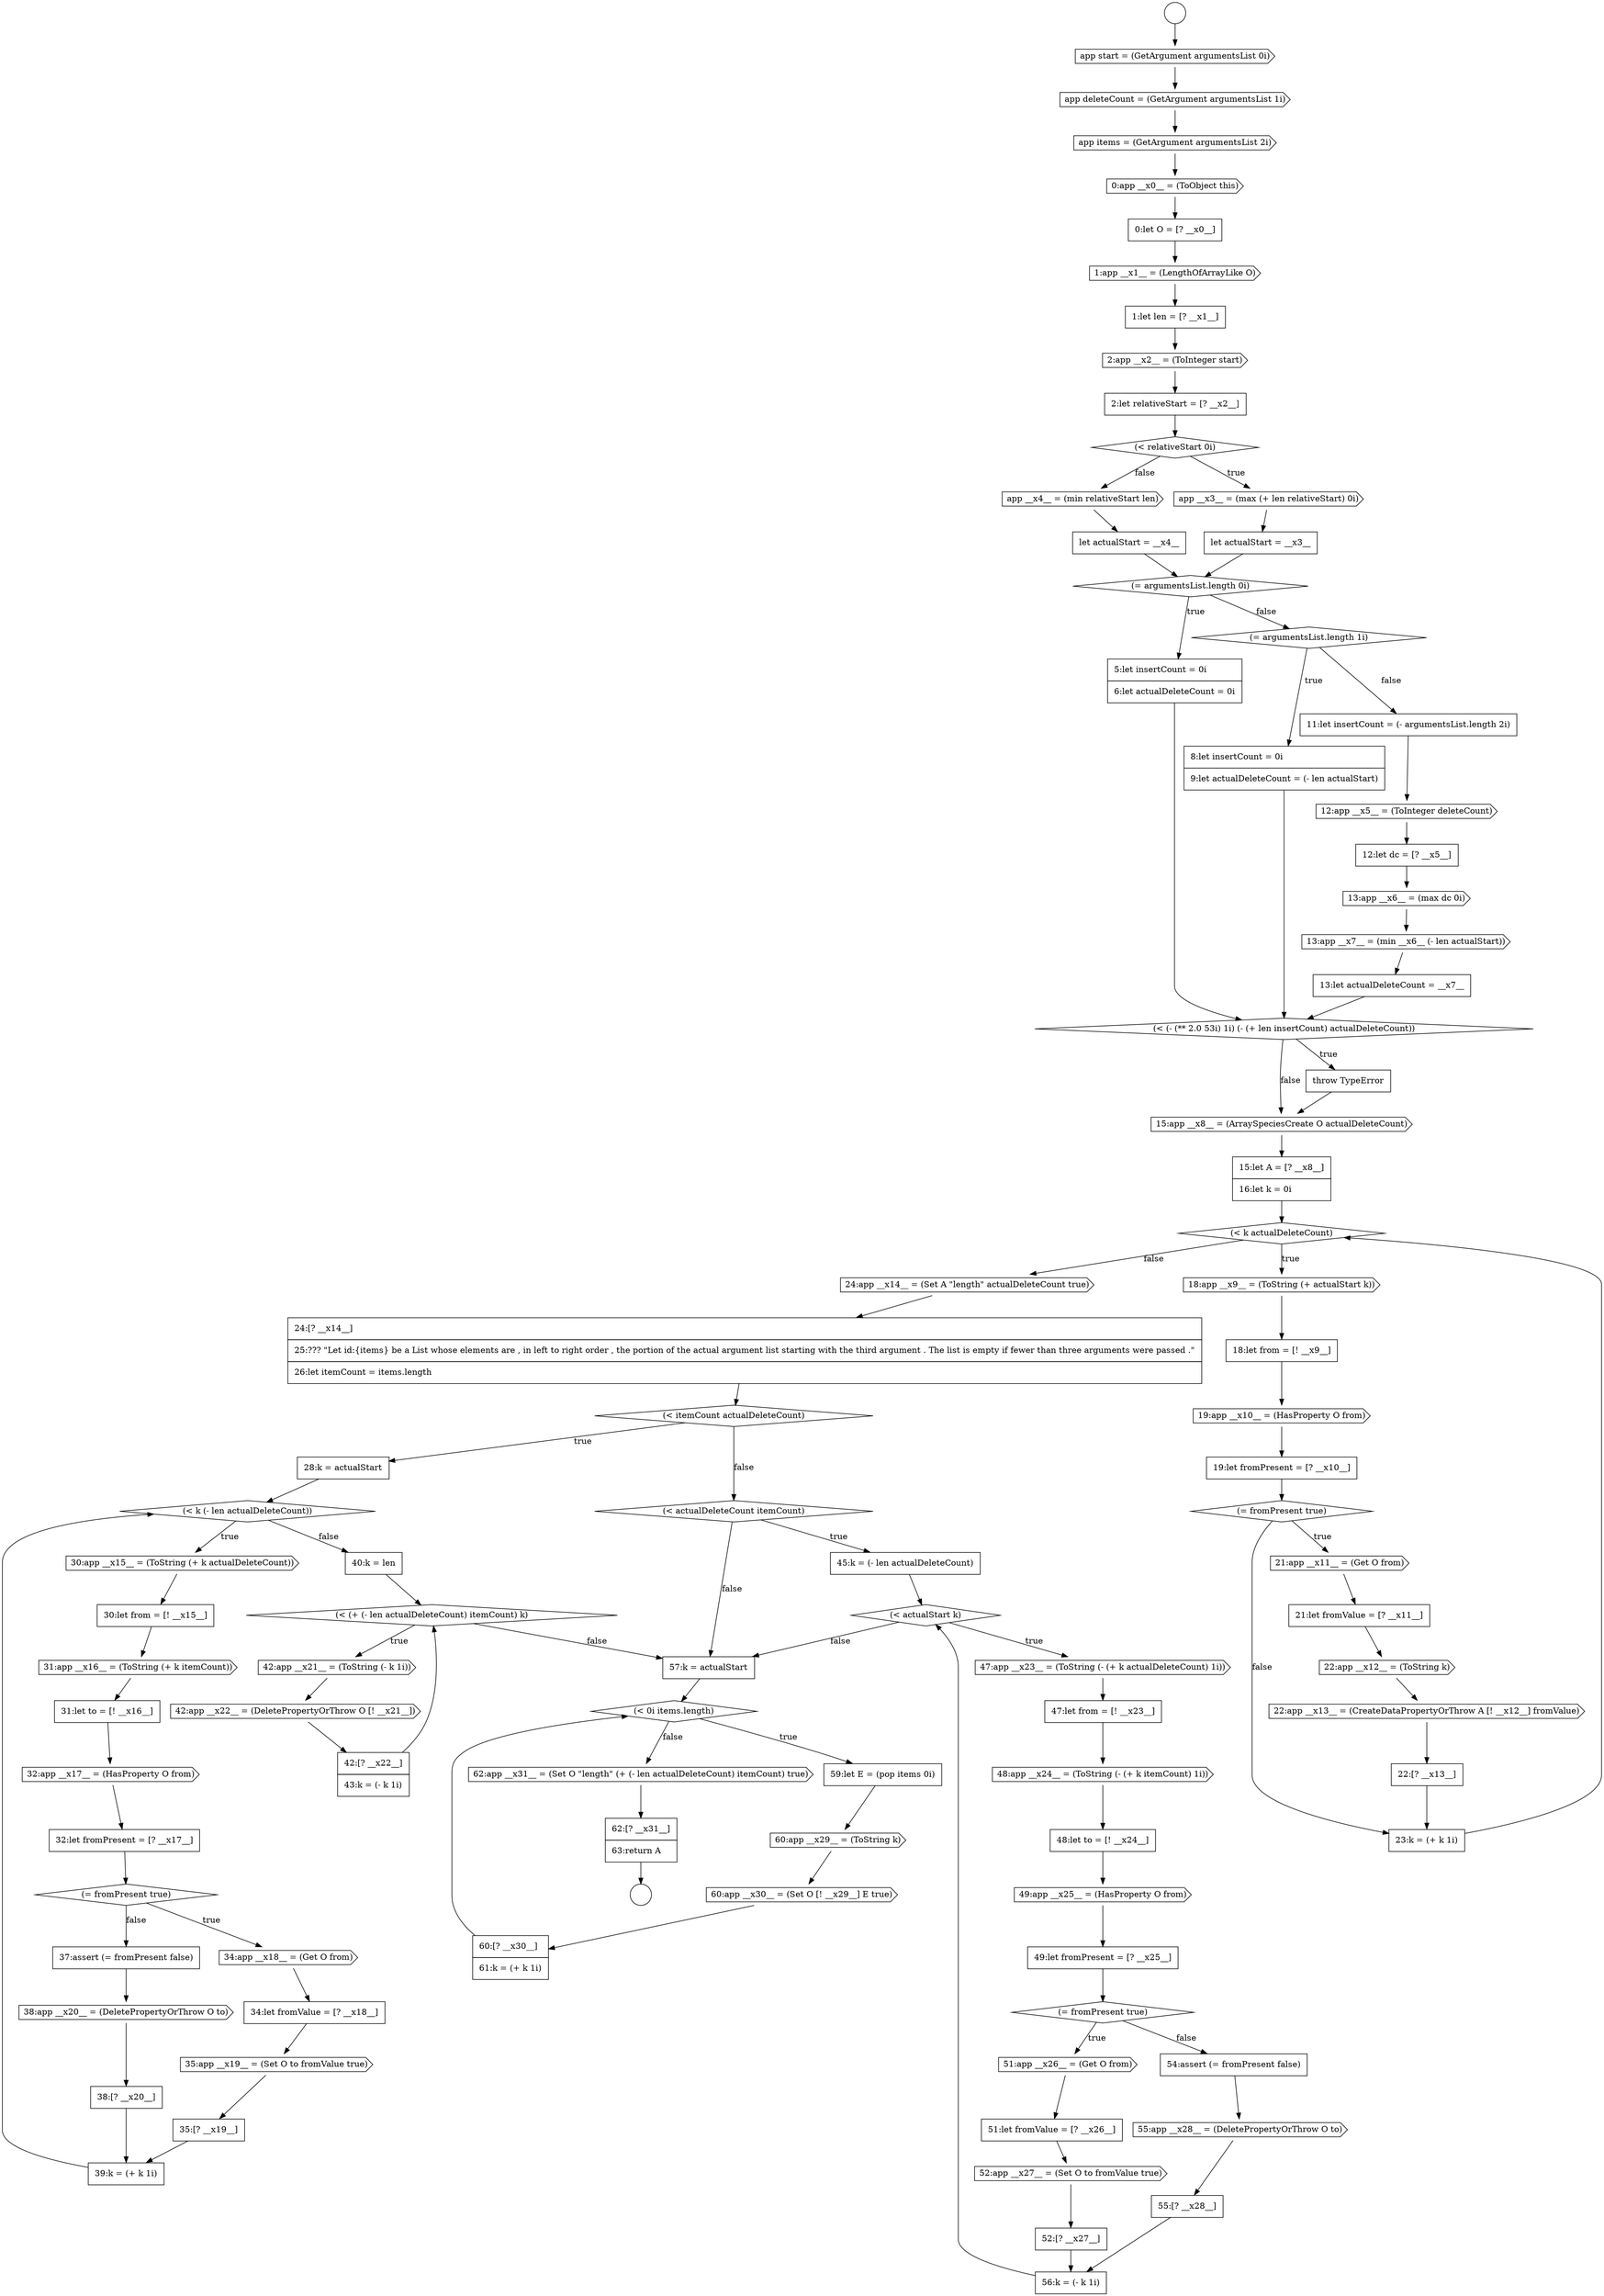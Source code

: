 digraph {
  node5 [shape=cds, label=<<font color="black">0:app __x0__ = (ToObject this)</font>> color="black" fillcolor="white" style=filled]
  node84 [shape=none, margin=0, label=<<font color="black">
    <table border="0" cellborder="1" cellspacing="0" cellpadding="10">
      <tr><td align="left">56:k = (- k 1i)</td></tr>
    </table>
  </font>> color="black" fillcolor="white" style=filled]
  node77 [shape=cds, label=<<font color="black">51:app __x26__ = (Get O from)</font>> color="black" fillcolor="white" style=filled]
  node87 [shape=none, margin=0, label=<<font color="black">
    <table border="0" cellborder="1" cellspacing="0" cellpadding="10">
      <tr><td align="left">59:let E = (pop items 0i)</td></tr>
    </table>
  </font>> color="black" fillcolor="white" style=filled]
  node69 [shape=diamond, label=<<font color="black">(&lt; actualStart k)</font>> color="black" fillcolor="white" style=filled]
  node0 [shape=circle label=" " color="black" fillcolor="white" style=filled]
  node88 [shape=cds, label=<<font color="black">60:app __x29__ = (ToString k)</font>> color="black" fillcolor="white" style=filled]
  node10 [shape=none, margin=0, label=<<font color="black">
    <table border="0" cellborder="1" cellspacing="0" cellpadding="10">
      <tr><td align="left">2:let relativeStart = [? __x2__]</td></tr>
    </table>
  </font>> color="black" fillcolor="white" style=filled]
  node56 [shape=cds, label=<<font color="black">35:app __x19__ = (Set O to fromValue true)</font>> color="black" fillcolor="white" style=filled]
  node42 [shape=cds, label=<<font color="black">24:app __x14__ = (Set A &quot;length&quot; actualDeleteCount true)</font>> color="black" fillcolor="white" style=filled]
  node24 [shape=cds, label=<<font color="black">13:app __x7__ = (min __x6__ (- len actualStart))</font>> color="black" fillcolor="white" style=filled]
  node37 [shape=none, margin=0, label=<<font color="black">
    <table border="0" cellborder="1" cellspacing="0" cellpadding="10">
      <tr><td align="left">21:let fromValue = [? __x11__]</td></tr>
    </table>
  </font>> color="black" fillcolor="white" style=filled]
  node25 [shape=none, margin=0, label=<<font color="black">
    <table border="0" cellborder="1" cellspacing="0" cellpadding="10">
      <tr><td align="left">13:let actualDeleteCount = __x7__</td></tr>
    </table>
  </font>> color="black" fillcolor="white" style=filled]
  node52 [shape=none, margin=0, label=<<font color="black">
    <table border="0" cellborder="1" cellspacing="0" cellpadding="10">
      <tr><td align="left">32:let fromPresent = [? __x17__]</td></tr>
    </table>
  </font>> color="black" fillcolor="white" style=filled]
  node14 [shape=cds, label=<<font color="black">app __x4__ = (min relativeStart len)</font>> color="black" fillcolor="white" style=filled]
  node20 [shape=none, margin=0, label=<<font color="black">
    <table border="0" cellborder="1" cellspacing="0" cellpadding="10">
      <tr><td align="left">11:let insertCount = (- argumentsList.length 2i)</td></tr>
    </table>
  </font>> color="black" fillcolor="white" style=filled]
  node46 [shape=diamond, label=<<font color="black">(&lt; k (- len actualDeleteCount))</font>> color="black" fillcolor="white" style=filled]
  node57 [shape=none, margin=0, label=<<font color="black">
    <table border="0" cellborder="1" cellspacing="0" cellpadding="10">
      <tr><td align="left">35:[? __x19__]</td></tr>
    </table>
  </font>> color="black" fillcolor="white" style=filled]
  node78 [shape=none, margin=0, label=<<font color="black">
    <table border="0" cellborder="1" cellspacing="0" cellpadding="10">
      <tr><td align="left">51:let fromValue = [? __x26__]</td></tr>
    </table>
  </font>> color="black" fillcolor="white" style=filled]
  node29 [shape=none, margin=0, label=<<font color="black">
    <table border="0" cellborder="1" cellspacing="0" cellpadding="10">
      <tr><td align="left">15:let A = [? __x8__]</td></tr>
      <tr><td align="left">16:let k = 0i</td></tr>
    </table>
  </font>> color="black" fillcolor="white" style=filled]
  node61 [shape=none, margin=0, label=<<font color="black">
    <table border="0" cellborder="1" cellspacing="0" cellpadding="10">
      <tr><td align="left">39:k = (+ k 1i)</td></tr>
    </table>
  </font>> color="black" fillcolor="white" style=filled]
  node89 [shape=cds, label=<<font color="black">60:app __x30__ = (Set O [! __x29__] E true)</font>> color="black" fillcolor="white" style=filled]
  node1 [shape=circle label=" " color="black" fillcolor="white" style=filled]
  node74 [shape=cds, label=<<font color="black">49:app __x25__ = (HasProperty O from)</font>> color="black" fillcolor="white" style=filled]
  node6 [shape=none, margin=0, label=<<font color="black">
    <table border="0" cellborder="1" cellspacing="0" cellpadding="10">
      <tr><td align="left">0:let O = [? __x0__]</td></tr>
    </table>
  </font>> color="black" fillcolor="white" style=filled]
  node60 [shape=none, margin=0, label=<<font color="black">
    <table border="0" cellborder="1" cellspacing="0" cellpadding="10">
      <tr><td align="left">38:[? __x20__]</td></tr>
    </table>
  </font>> color="black" fillcolor="white" style=filled]
  node85 [shape=none, margin=0, label=<<font color="black">
    <table border="0" cellborder="1" cellspacing="0" cellpadding="10">
      <tr><td align="left">57:k = actualStart</td></tr>
    </table>
  </font>> color="black" fillcolor="white" style=filled]
  node70 [shape=cds, label=<<font color="black">47:app __x23__ = (ToString (- (+ k actualDeleteCount) 1i))</font>> color="black" fillcolor="white" style=filled]
  node21 [shape=cds, label=<<font color="black">12:app __x5__ = (ToInteger deleteCount)</font>> color="black" fillcolor="white" style=filled]
  node33 [shape=cds, label=<<font color="black">19:app __x10__ = (HasProperty O from)</font>> color="black" fillcolor="white" style=filled]
  node28 [shape=cds, label=<<font color="black">15:app __x8__ = (ArraySpeciesCreate O actualDeleteCount)</font>> color="black" fillcolor="white" style=filled]
  node38 [shape=cds, label=<<font color="black">22:app __x12__ = (ToString k)</font>> color="black" fillcolor="white" style=filled]
  node92 [shape=none, margin=0, label=<<font color="black">
    <table border="0" cellborder="1" cellspacing="0" cellpadding="10">
      <tr><td align="left">62:[? __x31__]</td></tr>
      <tr><td align="left">63:return A</td></tr>
    </table>
  </font>> color="black" fillcolor="white" style=filled]
  node65 [shape=cds, label=<<font color="black">42:app __x22__ = (DeletePropertyOrThrow O [! __x21__])</font>> color="black" fillcolor="white" style=filled]
  node9 [shape=cds, label=<<font color="black">2:app __x2__ = (ToInteger start)</font>> color="black" fillcolor="white" style=filled]
  node53 [shape=diamond, label=<<font color="black">(= fromPresent true)</font>> color="black" fillcolor="white" style=filled]
  node13 [shape=none, margin=0, label=<<font color="black">
    <table border="0" cellborder="1" cellspacing="0" cellpadding="10">
      <tr><td align="left">let actualStart = __x3__</td></tr>
    </table>
  </font>> color="black" fillcolor="white" style=filled]
  node41 [shape=none, margin=0, label=<<font color="black">
    <table border="0" cellborder="1" cellspacing="0" cellpadding="10">
      <tr><td align="left">23:k = (+ k 1i)</td></tr>
    </table>
  </font>> color="black" fillcolor="white" style=filled]
  node73 [shape=none, margin=0, label=<<font color="black">
    <table border="0" cellborder="1" cellspacing="0" cellpadding="10">
      <tr><td align="left">48:let to = [! __x24__]</td></tr>
    </table>
  </font>> color="black" fillcolor="white" style=filled]
  node2 [shape=cds, label=<<font color="black">app start = (GetArgument argumentsList 0i)</font>> color="black" fillcolor="white" style=filled]
  node45 [shape=none, margin=0, label=<<font color="black">
    <table border="0" cellborder="1" cellspacing="0" cellpadding="10">
      <tr><td align="left">28:k = actualStart</td></tr>
    </table>
  </font>> color="black" fillcolor="white" style=filled]
  node64 [shape=cds, label=<<font color="black">42:app __x21__ = (ToString (- k 1i))</font>> color="black" fillcolor="white" style=filled]
  node17 [shape=none, margin=0, label=<<font color="black">
    <table border="0" cellborder="1" cellspacing="0" cellpadding="10">
      <tr><td align="left">5:let insertCount = 0i</td></tr>
      <tr><td align="left">6:let actualDeleteCount = 0i</td></tr>
    </table>
  </font>> color="black" fillcolor="white" style=filled]
  node32 [shape=none, margin=0, label=<<font color="black">
    <table border="0" cellborder="1" cellspacing="0" cellpadding="10">
      <tr><td align="left">18:let from = [! __x9__]</td></tr>
    </table>
  </font>> color="black" fillcolor="white" style=filled]
  node34 [shape=none, margin=0, label=<<font color="black">
    <table border="0" cellborder="1" cellspacing="0" cellpadding="10">
      <tr><td align="left">19:let fromPresent = [? __x10__]</td></tr>
    </table>
  </font>> color="black" fillcolor="white" style=filled]
  node22 [shape=none, margin=0, label=<<font color="black">
    <table border="0" cellborder="1" cellspacing="0" cellpadding="10">
      <tr><td align="left">12:let dc = [? __x5__]</td></tr>
    </table>
  </font>> color="black" fillcolor="white" style=filled]
  node44 [shape=diamond, label=<<font color="black">(&lt; itemCount actualDeleteCount)</font>> color="black" fillcolor="white" style=filled]
  node59 [shape=cds, label=<<font color="black">38:app __x20__ = (DeletePropertyOrThrow O to)</font>> color="black" fillcolor="white" style=filled]
  node27 [shape=none, margin=0, label=<<font color="black">
    <table border="0" cellborder="1" cellspacing="0" cellpadding="10">
      <tr><td align="left">throw TypeError</td></tr>
    </table>
  </font>> color="black" fillcolor="white" style=filled]
  node71 [shape=none, margin=0, label=<<font color="black">
    <table border="0" cellborder="1" cellspacing="0" cellpadding="10">
      <tr><td align="left">47:let from = [! __x23__]</td></tr>
    </table>
  </font>> color="black" fillcolor="white" style=filled]
  node12 [shape=cds, label=<<font color="black">app __x3__ = (max (+ len relativeStart) 0i)</font>> color="black" fillcolor="white" style=filled]
  node54 [shape=cds, label=<<font color="black">34:app __x18__ = (Get O from)</font>> color="black" fillcolor="white" style=filled]
  node49 [shape=cds, label=<<font color="black">31:app __x16__ = (ToString (+ k itemCount))</font>> color="black" fillcolor="white" style=filled]
  node86 [shape=diamond, label=<<font color="black">(&lt; 0i items.length)</font>> color="black" fillcolor="white" style=filled]
  node81 [shape=none, margin=0, label=<<font color="black">
    <table border="0" cellborder="1" cellspacing="0" cellpadding="10">
      <tr><td align="left">54:assert (= fromPresent false)</td></tr>
    </table>
  </font>> color="black" fillcolor="white" style=filled]
  node76 [shape=diamond, label=<<font color="black">(= fromPresent true)</font>> color="black" fillcolor="white" style=filled]
  node7 [shape=cds, label=<<font color="black">1:app __x1__ = (LengthOfArrayLike O)</font>> color="black" fillcolor="white" style=filled]
  node39 [shape=cds, label=<<font color="black">22:app __x13__ = (CreateDataPropertyOrThrow A [! __x12__] fromValue)</font>> color="black" fillcolor="white" style=filled]
  node91 [shape=cds, label=<<font color="black">62:app __x31__ = (Set O &quot;length&quot; (+ (- len actualDeleteCount) itemCount) true)</font>> color="black" fillcolor="white" style=filled]
  node66 [shape=none, margin=0, label=<<font color="black">
    <table border="0" cellborder="1" cellspacing="0" cellpadding="10">
      <tr><td align="left">42:[? __x22__]</td></tr>
      <tr><td align="left">43:k = (- k 1i)</td></tr>
    </table>
  </font>> color="black" fillcolor="white" style=filled]
  node3 [shape=cds, label=<<font color="black">app deleteCount = (GetArgument argumentsList 1i)</font>> color="black" fillcolor="white" style=filled]
  node80 [shape=none, margin=0, label=<<font color="black">
    <table border="0" cellborder="1" cellspacing="0" cellpadding="10">
      <tr><td align="left">52:[? __x27__]</td></tr>
    </table>
  </font>> color="black" fillcolor="white" style=filled]
  node35 [shape=diamond, label=<<font color="black">(= fromPresent true)</font>> color="black" fillcolor="white" style=filled]
  node48 [shape=none, margin=0, label=<<font color="black">
    <table border="0" cellborder="1" cellspacing="0" cellpadding="10">
      <tr><td align="left">30:let from = [! __x15__]</td></tr>
    </table>
  </font>> color="black" fillcolor="white" style=filled]
  node63 [shape=diamond, label=<<font color="black">(&lt; (+ (- len actualDeleteCount) itemCount) k)</font>> color="black" fillcolor="white" style=filled]
  node18 [shape=diamond, label=<<font color="black">(= argumentsList.length 1i)</font>> color="black" fillcolor="white" style=filled]
  node50 [shape=none, margin=0, label=<<font color="black">
    <table border="0" cellborder="1" cellspacing="0" cellpadding="10">
      <tr><td align="left">31:let to = [! __x16__]</td></tr>
    </table>
  </font>> color="black" fillcolor="white" style=filled]
  node67 [shape=diamond, label=<<font color="black">(&lt; actualDeleteCount itemCount)</font>> color="black" fillcolor="white" style=filled]
  node16 [shape=diamond, label=<<font color="black">(= argumentsList.length 0i)</font>> color="black" fillcolor="white" style=filled]
  node31 [shape=cds, label=<<font color="black">18:app __x9__ = (ToString (+ actualStart k))</font>> color="black" fillcolor="white" style=filled]
  node11 [shape=diamond, label=<<font color="black">(&lt; relativeStart 0i)</font>> color="black" fillcolor="white" style=filled]
  node72 [shape=cds, label=<<font color="black">48:app __x24__ = (ToString (- (+ k itemCount) 1i))</font>> color="black" fillcolor="white" style=filled]
  node43 [shape=none, margin=0, label=<<font color="black">
    <table border="0" cellborder="1" cellspacing="0" cellpadding="10">
      <tr><td align="left">24:[? __x14__]</td></tr>
      <tr><td align="left">25:??? &quot;Let id:{items} be a List whose elements are , in left to right order , the portion of the actual argument list starting with the third argument . The list is empty if fewer than three arguments were passed .&quot;</td></tr>
      <tr><td align="left">26:let itemCount = items.length</td></tr>
    </table>
  </font>> color="black" fillcolor="white" style=filled]
  node40 [shape=none, margin=0, label=<<font color="black">
    <table border="0" cellborder="1" cellspacing="0" cellpadding="10">
      <tr><td align="left">22:[? __x13__]</td></tr>
    </table>
  </font>> color="black" fillcolor="white" style=filled]
  node26 [shape=diamond, label=<<font color="black">(&lt; (- (** 2.0 53i) 1i) (- (+ len insertCount) actualDeleteCount))</font>> color="black" fillcolor="white" style=filled]
  node55 [shape=none, margin=0, label=<<font color="black">
    <table border="0" cellborder="1" cellspacing="0" cellpadding="10">
      <tr><td align="left">34:let fromValue = [? __x18__]</td></tr>
    </table>
  </font>> color="black" fillcolor="white" style=filled]
  node23 [shape=cds, label=<<font color="black">13:app __x6__ = (max dc 0i)</font>> color="black" fillcolor="white" style=filled]
  node8 [shape=none, margin=0, label=<<font color="black">
    <table border="0" cellborder="1" cellspacing="0" cellpadding="10">
      <tr><td align="left">1:let len = [? __x1__]</td></tr>
    </table>
  </font>> color="black" fillcolor="white" style=filled]
  node75 [shape=none, margin=0, label=<<font color="black">
    <table border="0" cellborder="1" cellspacing="0" cellpadding="10">
      <tr><td align="left">49:let fromPresent = [? __x25__]</td></tr>
    </table>
  </font>> color="black" fillcolor="white" style=filled]
  node58 [shape=none, margin=0, label=<<font color="black">
    <table border="0" cellborder="1" cellspacing="0" cellpadding="10">
      <tr><td align="left">37:assert (= fromPresent false)</td></tr>
    </table>
  </font>> color="black" fillcolor="white" style=filled]
  node82 [shape=cds, label=<<font color="black">55:app __x28__ = (DeletePropertyOrThrow O to)</font>> color="black" fillcolor="white" style=filled]
  node36 [shape=cds, label=<<font color="black">21:app __x11__ = (Get O from)</font>> color="black" fillcolor="white" style=filled]
  node30 [shape=diamond, label=<<font color="black">(&lt; k actualDeleteCount)</font>> color="black" fillcolor="white" style=filled]
  node51 [shape=cds, label=<<font color="black">32:app __x17__ = (HasProperty O from)</font>> color="black" fillcolor="white" style=filled]
  node19 [shape=none, margin=0, label=<<font color="black">
    <table border="0" cellborder="1" cellspacing="0" cellpadding="10">
      <tr><td align="left">8:let insertCount = 0i</td></tr>
      <tr><td align="left">9:let actualDeleteCount = (- len actualStart)</td></tr>
    </table>
  </font>> color="black" fillcolor="white" style=filled]
  node4 [shape=cds, label=<<font color="black">app items = (GetArgument argumentsList 2i)</font>> color="black" fillcolor="white" style=filled]
  node79 [shape=cds, label=<<font color="black">52:app __x27__ = (Set O to fromValue true)</font>> color="black" fillcolor="white" style=filled]
  node47 [shape=cds, label=<<font color="black">30:app __x15__ = (ToString (+ k actualDeleteCount))</font>> color="black" fillcolor="white" style=filled]
  node15 [shape=none, margin=0, label=<<font color="black">
    <table border="0" cellborder="1" cellspacing="0" cellpadding="10">
      <tr><td align="left">let actualStart = __x4__</td></tr>
    </table>
  </font>> color="black" fillcolor="white" style=filled]
  node68 [shape=none, margin=0, label=<<font color="black">
    <table border="0" cellborder="1" cellspacing="0" cellpadding="10">
      <tr><td align="left">45:k = (- len actualDeleteCount)</td></tr>
    </table>
  </font>> color="black" fillcolor="white" style=filled]
  node62 [shape=none, margin=0, label=<<font color="black">
    <table border="0" cellborder="1" cellspacing="0" cellpadding="10">
      <tr><td align="left">40:k = len</td></tr>
    </table>
  </font>> color="black" fillcolor="white" style=filled]
  node90 [shape=none, margin=0, label=<<font color="black">
    <table border="0" cellborder="1" cellspacing="0" cellpadding="10">
      <tr><td align="left">60:[? __x30__]</td></tr>
      <tr><td align="left">61:k = (+ k 1i)</td></tr>
    </table>
  </font>> color="black" fillcolor="white" style=filled]
  node83 [shape=none, margin=0, label=<<font color="black">
    <table border="0" cellborder="1" cellspacing="0" cellpadding="10">
      <tr><td align="left">55:[? __x28__]</td></tr>
    </table>
  </font>> color="black" fillcolor="white" style=filled]
  node53 -> node54 [label=<<font color="black">true</font>> color="black"]
  node53 -> node58 [label=<<font color="black">false</font>> color="black"]
  node71 -> node72 [ color="black"]
  node26 -> node27 [label=<<font color="black">true</font>> color="black"]
  node26 -> node28 [label=<<font color="black">false</font>> color="black"]
  node69 -> node70 [label=<<font color="black">true</font>> color="black"]
  node69 -> node85 [label=<<font color="black">false</font>> color="black"]
  node83 -> node84 [ color="black"]
  node40 -> node41 [ color="black"]
  node30 -> node31 [label=<<font color="black">true</font>> color="black"]
  node30 -> node42 [label=<<font color="black">false</font>> color="black"]
  node5 -> node6 [ color="black"]
  node3 -> node4 [ color="black"]
  node86 -> node87 [label=<<font color="black">true</font>> color="black"]
  node86 -> node91 [label=<<font color="black">false</font>> color="black"]
  node28 -> node29 [ color="black"]
  node84 -> node69 [ color="black"]
  node64 -> node65 [ color="black"]
  node29 -> node30 [ color="black"]
  node39 -> node40 [ color="black"]
  node57 -> node61 [ color="black"]
  node7 -> node8 [ color="black"]
  node54 -> node55 [ color="black"]
  node42 -> node43 [ color="black"]
  node34 -> node35 [ color="black"]
  node2 -> node3 [ color="black"]
  node62 -> node63 [ color="black"]
  node15 -> node16 [ color="black"]
  node55 -> node56 [ color="black"]
  node79 -> node80 [ color="black"]
  node12 -> node13 [ color="black"]
  node11 -> node12 [label=<<font color="black">true</font>> color="black"]
  node11 -> node14 [label=<<font color="black">false</font>> color="black"]
  node45 -> node46 [ color="black"]
  node0 -> node2 [ color="black"]
  node75 -> node76 [ color="black"]
  node36 -> node37 [ color="black"]
  node52 -> node53 [ color="black"]
  node22 -> node23 [ color="black"]
  node70 -> node71 [ color="black"]
  node6 -> node7 [ color="black"]
  node66 -> node63 [ color="black"]
  node87 -> node88 [ color="black"]
  node43 -> node44 [ color="black"]
  node9 -> node10 [ color="black"]
  node27 -> node28 [ color="black"]
  node37 -> node38 [ color="black"]
  node68 -> node69 [ color="black"]
  node90 -> node86 [ color="black"]
  node67 -> node68 [label=<<font color="black">true</font>> color="black"]
  node67 -> node85 [label=<<font color="black">false</font>> color="black"]
  node23 -> node24 [ color="black"]
  node14 -> node15 [ color="black"]
  node31 -> node32 [ color="black"]
  node77 -> node78 [ color="black"]
  node35 -> node36 [label=<<font color="black">true</font>> color="black"]
  node35 -> node41 [label=<<font color="black">false</font>> color="black"]
  node72 -> node73 [ color="black"]
  node78 -> node79 [ color="black"]
  node10 -> node11 [ color="black"]
  node16 -> node17 [label=<<font color="black">true</font>> color="black"]
  node16 -> node18 [label=<<font color="black">false</font>> color="black"]
  node92 -> node1 [ color="black"]
  node88 -> node89 [ color="black"]
  node47 -> node48 [ color="black"]
  node91 -> node92 [ color="black"]
  node46 -> node47 [label=<<font color="black">true</font>> color="black"]
  node46 -> node62 [label=<<font color="black">false</font>> color="black"]
  node50 -> node51 [ color="black"]
  node4 -> node5 [ color="black"]
  node51 -> node52 [ color="black"]
  node25 -> node26 [ color="black"]
  node8 -> node9 [ color="black"]
  node21 -> node22 [ color="black"]
  node73 -> node74 [ color="black"]
  node59 -> node60 [ color="black"]
  node13 -> node16 [ color="black"]
  node19 -> node26 [ color="black"]
  node20 -> node21 [ color="black"]
  node56 -> node57 [ color="black"]
  node60 -> node61 [ color="black"]
  node24 -> node25 [ color="black"]
  node44 -> node45 [label=<<font color="black">true</font>> color="black"]
  node44 -> node67 [label=<<font color="black">false</font>> color="black"]
  node82 -> node83 [ color="black"]
  node18 -> node19 [label=<<font color="black">true</font>> color="black"]
  node18 -> node20 [label=<<font color="black">false</font>> color="black"]
  node89 -> node90 [ color="black"]
  node58 -> node59 [ color="black"]
  node65 -> node66 [ color="black"]
  node41 -> node30 [ color="black"]
  node48 -> node49 [ color="black"]
  node76 -> node77 [label=<<font color="black">true</font>> color="black"]
  node76 -> node81 [label=<<font color="black">false</font>> color="black"]
  node81 -> node82 [ color="black"]
  node49 -> node50 [ color="black"]
  node63 -> node64 [label=<<font color="black">true</font>> color="black"]
  node63 -> node85 [label=<<font color="black">false</font>> color="black"]
  node38 -> node39 [ color="black"]
  node74 -> node75 [ color="black"]
  node32 -> node33 [ color="black"]
  node85 -> node86 [ color="black"]
  node61 -> node46 [ color="black"]
  node17 -> node26 [ color="black"]
  node80 -> node84 [ color="black"]
  node33 -> node34 [ color="black"]
}
